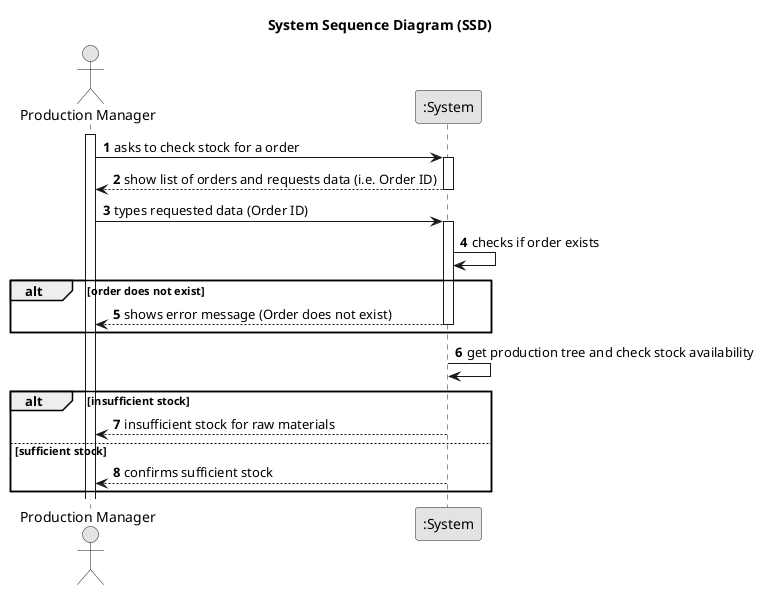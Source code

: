 @startuml
skinparam monochrome true
skinparam packageStyle rectangle
skinparam shadowing false

title System Sequence Diagram (SSD)

autonumber

actor "Production Manager" as PM
participant ":System" as System

activate PM

    PM -> System : asks to check stock for a order
    activate System

        System --> PM : show list of orders and requests data (i.e. Order ID)
    deactivate System

    PM -> System : types requested data (Order ID)
    activate System

        System -> System : checks if order exists
            alt order does not exist
                System --> PM : shows error message (Order does not exist)
            deactivate System
            end

        System -> System : get production tree and check stock availability

            alt insufficient stock
                System --> PM : insufficient stock for raw materials
                deactivate System
            else sufficient stock
                System --> PM : confirms sufficient stock
                deactivate System
            end

@enduml
